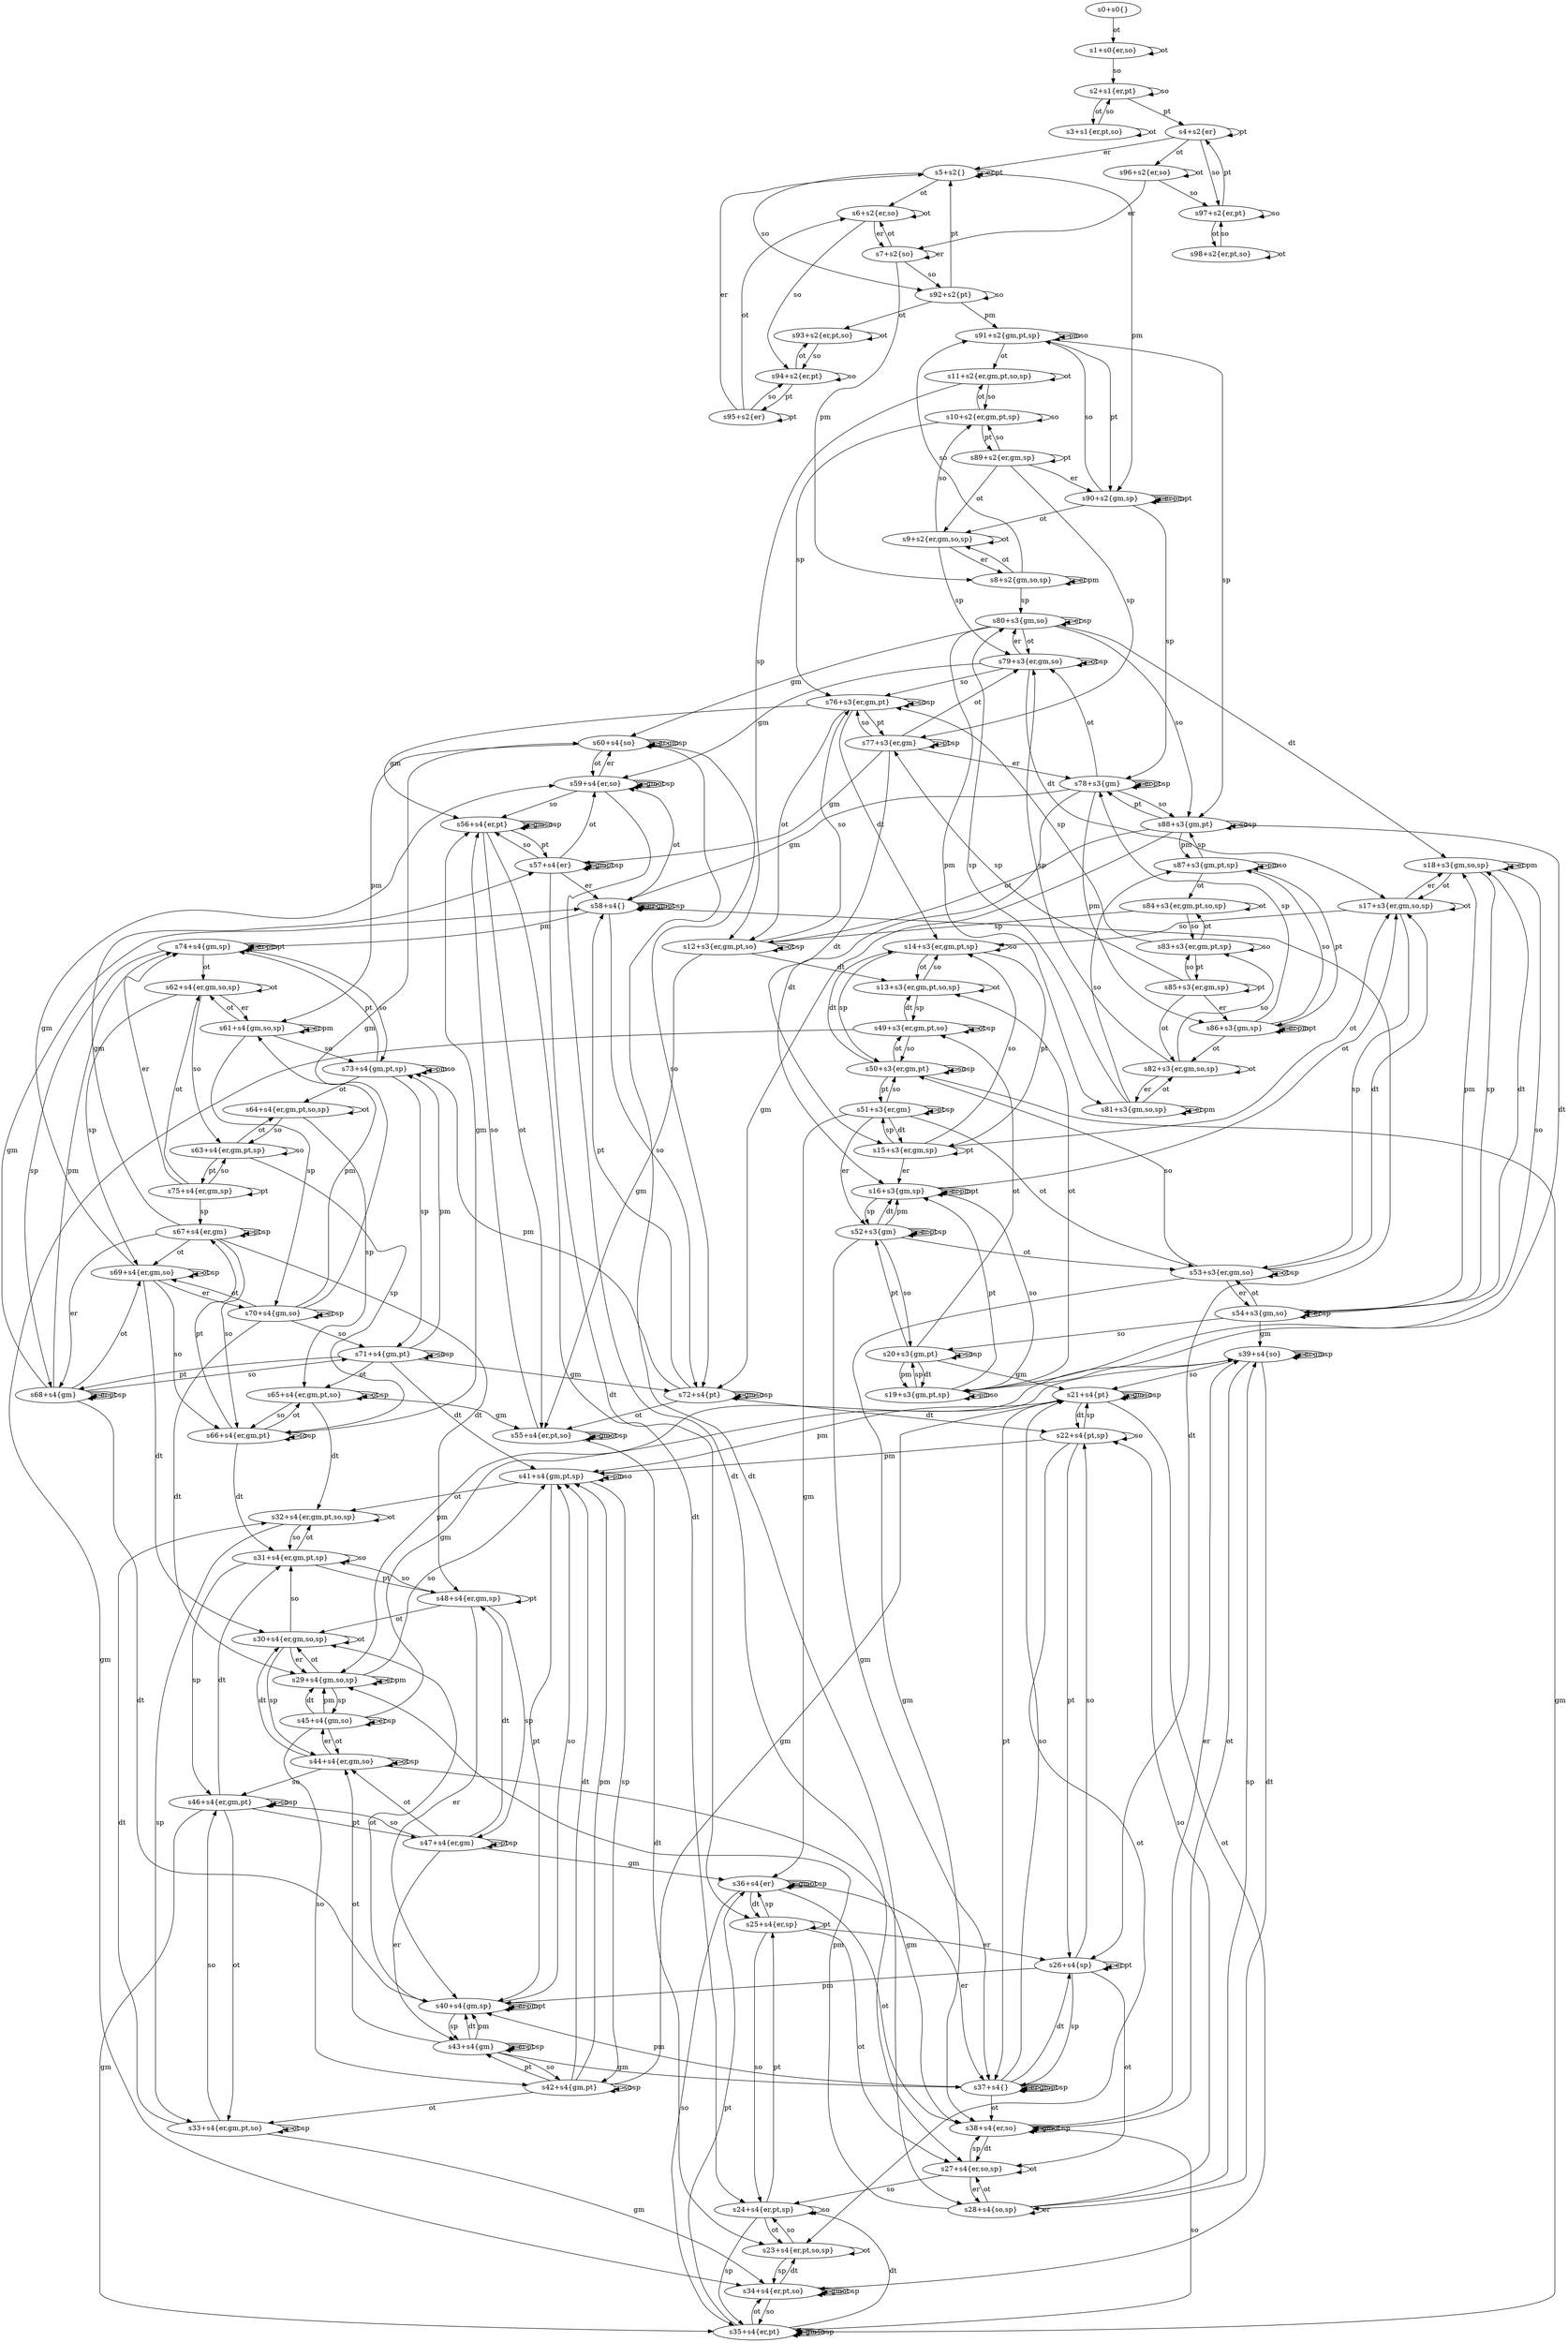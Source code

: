 digraph DCRGraph{
node [shape=ellipse, width=.25, height=.25]; 
"s0+s0" [ label = "s0+s0{}"]; 
"s1+s0" [ label = "s1+s0{er,so}"]; 
"s2+s1" [ label = "s2+s1{er,pt}"]; 
"s3+s1" [ label = "s3+s1{er,pt,so}"]; 
"s4+s2" [ label = "s4+s2{er}"]; 
"s5+s2" [ label = "s5+s2{}"]; 
"s6+s2" [ label = "s6+s2{er,so}"]; 
"s7+s2" [ label = "s7+s2{so}"]; 
"s8+s2" [ label = "s8+s2{gm,so,sp}"]; 
"s9+s2" [ label = "s9+s2{er,gm,so,sp}"]; 
"s10+s2" [ label = "s10+s2{er,gm,pt,sp}"]; 
"s11+s2" [ label = "s11+s2{er,gm,pt,so,sp}"]; 
"s12+s3" [ label = "s12+s3{er,gm,pt,so}"]; 
"s13+s3" [ label = "s13+s3{er,gm,pt,so,sp}"]; 
"s14+s3" [ label = "s14+s3{er,gm,pt,sp}"]; 
"s15+s3" [ label = "s15+s3{er,gm,sp}"]; 
"s16+s3" [ label = "s16+s3{gm,sp}"]; 
"s17+s3" [ label = "s17+s3{er,gm,so,sp}"]; 
"s18+s3" [ label = "s18+s3{gm,so,sp}"]; 
"s19+s3" [ label = "s19+s3{gm,pt,sp}"]; 
"s20+s3" [ label = "s20+s3{gm,pt}"]; 
"s21+s4" [ label = "s21+s4{pt}"]; 
"s22+s4" [ label = "s22+s4{pt,sp}"]; 
"s23+s4" [ label = "s23+s4{er,pt,so,sp}"]; 
"s24+s4" [ label = "s24+s4{er,pt,sp}"]; 
"s25+s4" [ label = "s25+s4{er,sp}"]; 
"s26+s4" [ label = "s26+s4{sp}"]; 
"s27+s4" [ label = "s27+s4{er,so,sp}"]; 
"s28+s4" [ label = "s28+s4{so,sp}"]; 
"s29+s4" [ label = "s29+s4{gm,so,sp}"]; 
"s30+s4" [ label = "s30+s4{er,gm,so,sp}"]; 
"s31+s4" [ label = "s31+s4{er,gm,pt,sp}"]; 
"s32+s4" [ label = "s32+s4{er,gm,pt,so,sp}"]; 
"s33+s4" [ label = "s33+s4{er,gm,pt,so}"]; 
"s34+s4" [ label = "s34+s4{er,pt,so}"]; 
"s35+s4" [ label = "s35+s4{er,pt}"]; 
"s36+s4" [ label = "s36+s4{er}"]; 
"s37+s4" [ label = "s37+s4{}"]; 
"s38+s4" [ label = "s38+s4{er,so}"]; 
"s39+s4" [ label = "s39+s4{so}"]; 
"s40+s4" [ label = "s40+s4{gm,sp}"]; 
"s41+s4" [ label = "s41+s4{gm,pt,sp}"]; 
"s42+s4" [ label = "s42+s4{gm,pt}"]; 
"s43+s4" [ label = "s43+s4{gm}"]; 
"s44+s4" [ label = "s44+s4{er,gm,so}"]; 
"s45+s4" [ label = "s45+s4{gm,so}"]; 
"s46+s4" [ label = "s46+s4{er,gm,pt}"]; 
"s47+s4" [ label = "s47+s4{er,gm}"]; 
"s48+s4" [ label = "s48+s4{er,gm,sp}"]; 
"s49+s3" [ label = "s49+s3{er,gm,pt,so}"]; 
"s50+s3" [ label = "s50+s3{er,gm,pt}"]; 
"s51+s3" [ label = "s51+s3{er,gm}"]; 
"s52+s3" [ label = "s52+s3{gm}"]; 
"s53+s3" [ label = "s53+s3{er,gm,so}"]; 
"s54+s3" [ label = "s54+s3{gm,so}"]; 
"s55+s4" [ label = "s55+s4{er,pt,so}"]; 
"s56+s4" [ label = "s56+s4{er,pt}"]; 
"s57+s4" [ label = "s57+s4{er}"]; 
"s58+s4" [ label = "s58+s4{}"]; 
"s59+s4" [ label = "s59+s4{er,so}"]; 
"s60+s4" [ label = "s60+s4{so}"]; 
"s61+s4" [ label = "s61+s4{gm,so,sp}"]; 
"s62+s4" [ label = "s62+s4{er,gm,so,sp}"]; 
"s63+s4" [ label = "s63+s4{er,gm,pt,sp}"]; 
"s64+s4" [ label = "s64+s4{er,gm,pt,so,sp}"]; 
"s65+s4" [ label = "s65+s4{er,gm,pt,so}"]; 
"s66+s4" [ label = "s66+s4{er,gm,pt}"]; 
"s67+s4" [ label = "s67+s4{er,gm}"]; 
"s68+s4" [ label = "s68+s4{gm}"]; 
"s69+s4" [ label = "s69+s4{er,gm,so}"]; 
"s70+s4" [ label = "s70+s4{gm,so}"]; 
"s71+s4" [ label = "s71+s4{gm,pt}"]; 
"s72+s4" [ label = "s72+s4{pt}"]; 
"s73+s4" [ label = "s73+s4{gm,pt,sp}"]; 
"s74+s4" [ label = "s74+s4{gm,sp}"]; 
"s75+s4" [ label = "s75+s4{er,gm,sp}"]; 
"s76+s3" [ label = "s76+s3{er,gm,pt}"]; 
"s77+s3" [ label = "s77+s3{er,gm}"]; 
"s78+s3" [ label = "s78+s3{gm}"]; 
"s79+s3" [ label = "s79+s3{er,gm,so}"]; 
"s80+s3" [ label = "s80+s3{gm,so}"]; 
"s81+s3" [ label = "s81+s3{gm,so,sp}"]; 
"s82+s3" [ label = "s82+s3{er,gm,so,sp}"]; 
"s83+s3" [ label = "s83+s3{er,gm,pt,sp}"]; 
"s84+s3" [ label = "s84+s3{er,gm,pt,so,sp}"]; 
"s85+s3" [ label = "s85+s3{er,gm,sp}"]; 
"s86+s3" [ label = "s86+s3{gm,sp}"]; 
"s87+s3" [ label = "s87+s3{gm,pt,sp}"]; 
"s88+s3" [ label = "s88+s3{gm,pt}"]; 
"s89+s2" [ label = "s89+s2{er,gm,sp}"]; 
"s90+s2" [ label = "s90+s2{gm,sp}"]; 
"s91+s2" [ label = "s91+s2{gm,pt,sp}"]; 
"s92+s2" [ label = "s92+s2{pt}"]; 
"s93+s2" [ label = "s93+s2{er,pt,so}"]; 
"s94+s2" [ label = "s94+s2{er,pt}"]; 
"s95+s2" [ label = "s95+s2{er}"]; 
"s96+s2" [ label = "s96+s2{er,so}"]; 
"s97+s2" [ label = "s97+s2{er,pt}"]; 
"s98+s2" [ label = "s98+s2{er,pt,so}"]; 
"s0+s0" -> "s1+s0"[label = "ot"]; 
"s1+s0" -> "s1+s0"[label = "ot"]; 
"s1+s0" -> "s2+s1"[label = "so"]; 
"s2+s1" -> "s3+s1"[label = "ot"]; 
"s2+s1" -> "s4+s2"[label = "pt"]; 
"s2+s1" -> "s2+s1"[label = "so"]; 
"s3+s1" -> "s3+s1"[label = "ot"]; 
"s3+s1" -> "s2+s1"[label = "so"]; 
"s4+s2" -> "s5+s2"[label = "er"]; 
"s4+s2" -> "s96+s2"[label = "ot"]; 
"s4+s2" -> "s4+s2"[label = "pt"]; 
"s4+s2" -> "s97+s2"[label = "so"]; 
"s5+s2" -> "s5+s2"[label = "er"]; 
"s5+s2" -> "s6+s2"[label = "ot"]; 
"s5+s2" -> "s90+s2"[label = "pm"]; 
"s5+s2" -> "s5+s2"[label = "pt"]; 
"s5+s2" -> "s92+s2"[label = "so"]; 
"s6+s2" -> "s7+s2"[label = "er"]; 
"s6+s2" -> "s6+s2"[label = "ot"]; 
"s6+s2" -> "s94+s2"[label = "so"]; 
"s7+s2" -> "s7+s2"[label = "er"]; 
"s7+s2" -> "s6+s2"[label = "ot"]; 
"s7+s2" -> "s8+s2"[label = "pm"]; 
"s7+s2" -> "s92+s2"[label = "so"]; 
"s8+s2" -> "s8+s2"[label = "er"]; 
"s8+s2" -> "s9+s2"[label = "ot"]; 
"s8+s2" -> "s8+s2"[label = "pm"]; 
"s8+s2" -> "s91+s2"[label = "so"]; 
"s8+s2" -> "s80+s3"[label = "sp"]; 
"s9+s2" -> "s8+s2"[label = "er"]; 
"s9+s2" -> "s9+s2"[label = "ot"]; 
"s9+s2" -> "s10+s2"[label = "so"]; 
"s9+s2" -> "s79+s3"[label = "sp"]; 
"s10+s2" -> "s11+s2"[label = "ot"]; 
"s10+s2" -> "s89+s2"[label = "pt"]; 
"s10+s2" -> "s10+s2"[label = "so"]; 
"s10+s2" -> "s76+s3"[label = "sp"]; 
"s11+s2" -> "s11+s2"[label = "ot"]; 
"s11+s2" -> "s10+s2"[label = "so"]; 
"s11+s2" -> "s12+s3"[label = "sp"]; 
"s12+s3" -> "s13+s3"[label = "dt"]; 
"s12+s3" -> "s55+s4"[label = "gm"]; 
"s12+s3" -> "s12+s3"[label = "ot"]; 
"s12+s3" -> "s76+s3"[label = "so"]; 
"s12+s3" -> "s12+s3"[label = "sp"]; 
"s13+s3" -> "s13+s3"[label = "ot"]; 
"s13+s3" -> "s14+s3"[label = "so"]; 
"s13+s3" -> "s49+s3"[label = "sp"]; 
"s14+s3" -> "s13+s3"[label = "ot"]; 
"s14+s3" -> "s15+s3"[label = "pt"]; 
"s14+s3" -> "s14+s3"[label = "so"]; 
"s14+s3" -> "s50+s3"[label = "sp"]; 
"s15+s3" -> "s16+s3"[label = "er"]; 
"s15+s3" -> "s17+s3"[label = "ot"]; 
"s15+s3" -> "s15+s3"[label = "pt"]; 
"s15+s3" -> "s14+s3"[label = "so"]; 
"s15+s3" -> "s51+s3"[label = "sp"]; 
"s16+s3" -> "s16+s3"[label = "er"]; 
"s16+s3" -> "s17+s3"[label = "ot"]; 
"s16+s3" -> "s16+s3"[label = "pm"]; 
"s16+s3" -> "s16+s3"[label = "pt"]; 
"s16+s3" -> "s19+s3"[label = "so"]; 
"s16+s3" -> "s52+s3"[label = "sp"]; 
"s17+s3" -> "s18+s3"[label = "er"]; 
"s17+s3" -> "s17+s3"[label = "ot"]; 
"s17+s3" -> "s14+s3"[label = "so"]; 
"s17+s3" -> "s53+s3"[label = "sp"]; 
"s18+s3" -> "s18+s3"[label = "er"]; 
"s18+s3" -> "s17+s3"[label = "ot"]; 
"s18+s3" -> "s18+s3"[label = "pm"]; 
"s18+s3" -> "s19+s3"[label = "so"]; 
"s18+s3" -> "s54+s3"[label = "sp"]; 
"s19+s3" -> "s13+s3"[label = "ot"]; 
"s19+s3" -> "s19+s3"[label = "pm"]; 
"s19+s3" -> "s16+s3"[label = "pt"]; 
"s19+s3" -> "s19+s3"[label = "so"]; 
"s19+s3" -> "s20+s3"[label = "sp"]; 
"s20+s3" -> "s19+s3"[label = "dt"]; 
"s20+s3" -> "s21+s4"[label = "gm"]; 
"s20+s3" -> "s49+s3"[label = "ot"]; 
"s20+s3" -> "s19+s3"[label = "pm"]; 
"s20+s3" -> "s52+s3"[label = "pt"]; 
"s20+s3" -> "s20+s3"[label = "so"]; 
"s20+s3" -> "s20+s3"[label = "sp"]; 
"s21+s4" -> "s22+s4"[label = "dt"]; 
"s21+s4" -> "s21+s4"[label = "gm"]; 
"s21+s4" -> "s34+s4"[label = "ot"]; 
"s21+s4" -> "s41+s4"[label = "pm"]; 
"s21+s4" -> "s37+s4"[label = "pt"]; 
"s21+s4" -> "s21+s4"[label = "so"]; 
"s21+s4" -> "s21+s4"[label = "sp"]; 
"s22+s4" -> "s23+s4"[label = "ot"]; 
"s22+s4" -> "s41+s4"[label = "pm"]; 
"s22+s4" -> "s26+s4"[label = "pt"]; 
"s22+s4" -> "s22+s4"[label = "so"]; 
"s22+s4" -> "s21+s4"[label = "sp"]; 
"s23+s4" -> "s23+s4"[label = "ot"]; 
"s23+s4" -> "s24+s4"[label = "so"]; 
"s23+s4" -> "s34+s4"[label = "sp"]; 
"s24+s4" -> "s23+s4"[label = "ot"]; 
"s24+s4" -> "s25+s4"[label = "pt"]; 
"s24+s4" -> "s24+s4"[label = "so"]; 
"s24+s4" -> "s35+s4"[label = "sp"]; 
"s25+s4" -> "s26+s4"[label = "er"]; 
"s25+s4" -> "s27+s4"[label = "ot"]; 
"s25+s4" -> "s25+s4"[label = "pt"]; 
"s25+s4" -> "s24+s4"[label = "so"]; 
"s25+s4" -> "s36+s4"[label = "sp"]; 
"s26+s4" -> "s26+s4"[label = "er"]; 
"s26+s4" -> "s27+s4"[label = "ot"]; 
"s26+s4" -> "s40+s4"[label = "pm"]; 
"s26+s4" -> "s26+s4"[label = "pt"]; 
"s26+s4" -> "s22+s4"[label = "so"]; 
"s26+s4" -> "s37+s4"[label = "sp"]; 
"s27+s4" -> "s28+s4"[label = "er"]; 
"s27+s4" -> "s27+s4"[label = "ot"]; 
"s27+s4" -> "s24+s4"[label = "so"]; 
"s27+s4" -> "s38+s4"[label = "sp"]; 
"s28+s4" -> "s28+s4"[label = "er"]; 
"s28+s4" -> "s27+s4"[label = "ot"]; 
"s28+s4" -> "s29+s4"[label = "pm"]; 
"s28+s4" -> "s22+s4"[label = "so"]; 
"s28+s4" -> "s39+s4"[label = "sp"]; 
"s29+s4" -> "s29+s4"[label = "er"]; 
"s29+s4" -> "s30+s4"[label = "ot"]; 
"s29+s4" -> "s29+s4"[label = "pm"]; 
"s29+s4" -> "s41+s4"[label = "so"]; 
"s29+s4" -> "s45+s4"[label = "sp"]; 
"s30+s4" -> "s29+s4"[label = "er"]; 
"s30+s4" -> "s30+s4"[label = "ot"]; 
"s30+s4" -> "s31+s4"[label = "so"]; 
"s30+s4" -> "s44+s4"[label = "sp"]; 
"s31+s4" -> "s32+s4"[label = "ot"]; 
"s31+s4" -> "s48+s4"[label = "pt"]; 
"s31+s4" -> "s31+s4"[label = "so"]; 
"s31+s4" -> "s46+s4"[label = "sp"]; 
"s32+s4" -> "s32+s4"[label = "ot"]; 
"s32+s4" -> "s31+s4"[label = "so"]; 
"s32+s4" -> "s33+s4"[label = "sp"]; 
"s33+s4" -> "s32+s4"[label = "dt"]; 
"s33+s4" -> "s34+s4"[label = "gm"]; 
"s33+s4" -> "s33+s4"[label = "ot"]; 
"s33+s4" -> "s46+s4"[label = "so"]; 
"s33+s4" -> "s33+s4"[label = "sp"]; 
"s34+s4" -> "s23+s4"[label = "dt"]; 
"s34+s4" -> "s34+s4"[label = "gm"]; 
"s34+s4" -> "s34+s4"[label = "ot"]; 
"s34+s4" -> "s35+s4"[label = "so"]; 
"s34+s4" -> "s34+s4"[label = "sp"]; 
"s35+s4" -> "s24+s4"[label = "dt"]; 
"s35+s4" -> "s35+s4"[label = "gm"]; 
"s35+s4" -> "s34+s4"[label = "ot"]; 
"s35+s4" -> "s36+s4"[label = "pt"]; 
"s35+s4" -> "s35+s4"[label = "so"]; 
"s35+s4" -> "s35+s4"[label = "sp"]; 
"s36+s4" -> "s25+s4"[label = "dt"]; 
"s36+s4" -> "s37+s4"[label = "er"]; 
"s36+s4" -> "s36+s4"[label = "gm"]; 
"s36+s4" -> "s38+s4"[label = "ot"]; 
"s36+s4" -> "s36+s4"[label = "pt"]; 
"s36+s4" -> "s35+s4"[label = "so"]; 
"s36+s4" -> "s36+s4"[label = "sp"]; 
"s37+s4" -> "s26+s4"[label = "dt"]; 
"s37+s4" -> "s37+s4"[label = "er"]; 
"s37+s4" -> "s37+s4"[label = "gm"]; 
"s37+s4" -> "s38+s4"[label = "ot"]; 
"s37+s4" -> "s40+s4"[label = "pm"]; 
"s37+s4" -> "s37+s4"[label = "pt"]; 
"s37+s4" -> "s21+s4"[label = "so"]; 
"s37+s4" -> "s37+s4"[label = "sp"]; 
"s38+s4" -> "s27+s4"[label = "dt"]; 
"s38+s4" -> "s39+s4"[label = "er"]; 
"s38+s4" -> "s38+s4"[label = "gm"]; 
"s38+s4" -> "s38+s4"[label = "ot"]; 
"s38+s4" -> "s35+s4"[label = "so"]; 
"s38+s4" -> "s38+s4"[label = "sp"]; 
"s39+s4" -> "s28+s4"[label = "dt"]; 
"s39+s4" -> "s39+s4"[label = "er"]; 
"s39+s4" -> "s39+s4"[label = "gm"]; 
"s39+s4" -> "s38+s4"[label = "ot"]; 
"s39+s4" -> "s29+s4"[label = "pm"]; 
"s39+s4" -> "s21+s4"[label = "so"]; 
"s39+s4" -> "s39+s4"[label = "sp"]; 
"s40+s4" -> "s40+s4"[label = "er"]; 
"s40+s4" -> "s30+s4"[label = "ot"]; 
"s40+s4" -> "s40+s4"[label = "pm"]; 
"s40+s4" -> "s40+s4"[label = "pt"]; 
"s40+s4" -> "s41+s4"[label = "so"]; 
"s40+s4" -> "s43+s4"[label = "sp"]; 
"s41+s4" -> "s32+s4"[label = "ot"]; 
"s41+s4" -> "s41+s4"[label = "pm"]; 
"s41+s4" -> "s40+s4"[label = "pt"]; 
"s41+s4" -> "s41+s4"[label = "so"]; 
"s41+s4" -> "s42+s4"[label = "sp"]; 
"s42+s4" -> "s41+s4"[label = "dt"]; 
"s42+s4" -> "s21+s4"[label = "gm"]; 
"s42+s4" -> "s33+s4"[label = "ot"]; 
"s42+s4" -> "s41+s4"[label = "pm"]; 
"s42+s4" -> "s43+s4"[label = "pt"]; 
"s42+s4" -> "s42+s4"[label = "so"]; 
"s42+s4" -> "s42+s4"[label = "sp"]; 
"s43+s4" -> "s40+s4"[label = "dt"]; 
"s43+s4" -> "s43+s4"[label = "er"]; 
"s43+s4" -> "s37+s4"[label = "gm"]; 
"s43+s4" -> "s44+s4"[label = "ot"]; 
"s43+s4" -> "s40+s4"[label = "pm"]; 
"s43+s4" -> "s43+s4"[label = "pt"]; 
"s43+s4" -> "s42+s4"[label = "so"]; 
"s43+s4" -> "s43+s4"[label = "sp"]; 
"s44+s4" -> "s30+s4"[label = "dt"]; 
"s44+s4" -> "s45+s4"[label = "er"]; 
"s44+s4" -> "s38+s4"[label = "gm"]; 
"s44+s4" -> "s44+s4"[label = "ot"]; 
"s44+s4" -> "s46+s4"[label = "so"]; 
"s44+s4" -> "s44+s4"[label = "sp"]; 
"s45+s4" -> "s29+s4"[label = "dt"]; 
"s45+s4" -> "s45+s4"[label = "er"]; 
"s45+s4" -> "s39+s4"[label = "gm"]; 
"s45+s4" -> "s44+s4"[label = "ot"]; 
"s45+s4" -> "s29+s4"[label = "pm"]; 
"s45+s4" -> "s42+s4"[label = "so"]; 
"s45+s4" -> "s45+s4"[label = "sp"]; 
"s46+s4" -> "s31+s4"[label = "dt"]; 
"s46+s4" -> "s35+s4"[label = "gm"]; 
"s46+s4" -> "s33+s4"[label = "ot"]; 
"s46+s4" -> "s47+s4"[label = "pt"]; 
"s46+s4" -> "s46+s4"[label = "so"]; 
"s46+s4" -> "s46+s4"[label = "sp"]; 
"s47+s4" -> "s48+s4"[label = "dt"]; 
"s47+s4" -> "s43+s4"[label = "er"]; 
"s47+s4" -> "s36+s4"[label = "gm"]; 
"s47+s4" -> "s44+s4"[label = "ot"]; 
"s47+s4" -> "s47+s4"[label = "pt"]; 
"s47+s4" -> "s46+s4"[label = "so"]; 
"s47+s4" -> "s47+s4"[label = "sp"]; 
"s48+s4" -> "s40+s4"[label = "er"]; 
"s48+s4" -> "s30+s4"[label = "ot"]; 
"s48+s4" -> "s48+s4"[label = "pt"]; 
"s48+s4" -> "s31+s4"[label = "so"]; 
"s48+s4" -> "s47+s4"[label = "sp"]; 
"s49+s3" -> "s13+s3"[label = "dt"]; 
"s49+s3" -> "s34+s4"[label = "gm"]; 
"s49+s3" -> "s49+s3"[label = "ot"]; 
"s49+s3" -> "s50+s3"[label = "so"]; 
"s49+s3" -> "s49+s3"[label = "sp"]; 
"s50+s3" -> "s14+s3"[label = "dt"]; 
"s50+s3" -> "s35+s4"[label = "gm"]; 
"s50+s3" -> "s49+s3"[label = "ot"]; 
"s50+s3" -> "s51+s3"[label = "pt"]; 
"s50+s3" -> "s50+s3"[label = "so"]; 
"s50+s3" -> "s50+s3"[label = "sp"]; 
"s51+s3" -> "s15+s3"[label = "dt"]; 
"s51+s3" -> "s52+s3"[label = "er"]; 
"s51+s3" -> "s36+s4"[label = "gm"]; 
"s51+s3" -> "s53+s3"[label = "ot"]; 
"s51+s3" -> "s51+s3"[label = "pt"]; 
"s51+s3" -> "s50+s3"[label = "so"]; 
"s51+s3" -> "s51+s3"[label = "sp"]; 
"s52+s3" -> "s16+s3"[label = "dt"]; 
"s52+s3" -> "s52+s3"[label = "er"]; 
"s52+s3" -> "s37+s4"[label = "gm"]; 
"s52+s3" -> "s53+s3"[label = "ot"]; 
"s52+s3" -> "s16+s3"[label = "pm"]; 
"s52+s3" -> "s52+s3"[label = "pt"]; 
"s52+s3" -> "s20+s3"[label = "so"]; 
"s52+s3" -> "s52+s3"[label = "sp"]; 
"s53+s3" -> "s17+s3"[label = "dt"]; 
"s53+s3" -> "s54+s3"[label = "er"]; 
"s53+s3" -> "s38+s4"[label = "gm"]; 
"s53+s3" -> "s53+s3"[label = "ot"]; 
"s53+s3" -> "s50+s3"[label = "so"]; 
"s53+s3" -> "s53+s3"[label = "sp"]; 
"s54+s3" -> "s18+s3"[label = "dt"]; 
"s54+s3" -> "s54+s3"[label = "er"]; 
"s54+s3" -> "s39+s4"[label = "gm"]; 
"s54+s3" -> "s53+s3"[label = "ot"]; 
"s54+s3" -> "s18+s3"[label = "pm"]; 
"s54+s3" -> "s20+s3"[label = "so"]; 
"s54+s3" -> "s54+s3"[label = "sp"]; 
"s55+s4" -> "s23+s4"[label = "dt"]; 
"s55+s4" -> "s55+s4"[label = "gm"]; 
"s55+s4" -> "s55+s4"[label = "ot"]; 
"s55+s4" -> "s56+s4"[label = "so"]; 
"s55+s4" -> "s55+s4"[label = "sp"]; 
"s56+s4" -> "s24+s4"[label = "dt"]; 
"s56+s4" -> "s56+s4"[label = "gm"]; 
"s56+s4" -> "s55+s4"[label = "ot"]; 
"s56+s4" -> "s57+s4"[label = "pt"]; 
"s56+s4" -> "s56+s4"[label = "so"]; 
"s56+s4" -> "s56+s4"[label = "sp"]; 
"s57+s4" -> "s25+s4"[label = "dt"]; 
"s57+s4" -> "s58+s4"[label = "er"]; 
"s57+s4" -> "s57+s4"[label = "gm"]; 
"s57+s4" -> "s59+s4"[label = "ot"]; 
"s57+s4" -> "s57+s4"[label = "pt"]; 
"s57+s4" -> "s56+s4"[label = "so"]; 
"s57+s4" -> "s57+s4"[label = "sp"]; 
"s58+s4" -> "s26+s4"[label = "dt"]; 
"s58+s4" -> "s58+s4"[label = "er"]; 
"s58+s4" -> "s58+s4"[label = "gm"]; 
"s58+s4" -> "s59+s4"[label = "ot"]; 
"s58+s4" -> "s74+s4"[label = "pm"]; 
"s58+s4" -> "s58+s4"[label = "pt"]; 
"s58+s4" -> "s72+s4"[label = "so"]; 
"s58+s4" -> "s58+s4"[label = "sp"]; 
"s59+s4" -> "s27+s4"[label = "dt"]; 
"s59+s4" -> "s60+s4"[label = "er"]; 
"s59+s4" -> "s59+s4"[label = "gm"]; 
"s59+s4" -> "s59+s4"[label = "ot"]; 
"s59+s4" -> "s56+s4"[label = "so"]; 
"s59+s4" -> "s59+s4"[label = "sp"]; 
"s60+s4" -> "s28+s4"[label = "dt"]; 
"s60+s4" -> "s60+s4"[label = "er"]; 
"s60+s4" -> "s60+s4"[label = "gm"]; 
"s60+s4" -> "s59+s4"[label = "ot"]; 
"s60+s4" -> "s61+s4"[label = "pm"]; 
"s60+s4" -> "s72+s4"[label = "so"]; 
"s60+s4" -> "s60+s4"[label = "sp"]; 
"s61+s4" -> "s61+s4"[label = "er"]; 
"s61+s4" -> "s62+s4"[label = "ot"]; 
"s61+s4" -> "s61+s4"[label = "pm"]; 
"s61+s4" -> "s73+s4"[label = "so"]; 
"s61+s4" -> "s70+s4"[label = "sp"]; 
"s62+s4" -> "s61+s4"[label = "er"]; 
"s62+s4" -> "s62+s4"[label = "ot"]; 
"s62+s4" -> "s63+s4"[label = "so"]; 
"s62+s4" -> "s69+s4"[label = "sp"]; 
"s63+s4" -> "s64+s4"[label = "ot"]; 
"s63+s4" -> "s75+s4"[label = "pt"]; 
"s63+s4" -> "s63+s4"[label = "so"]; 
"s63+s4" -> "s66+s4"[label = "sp"]; 
"s64+s4" -> "s64+s4"[label = "ot"]; 
"s64+s4" -> "s63+s4"[label = "so"]; 
"s64+s4" -> "s65+s4"[label = "sp"]; 
"s65+s4" -> "s32+s4"[label = "dt"]; 
"s65+s4" -> "s55+s4"[label = "gm"]; 
"s65+s4" -> "s65+s4"[label = "ot"]; 
"s65+s4" -> "s66+s4"[label = "so"]; 
"s65+s4" -> "s65+s4"[label = "sp"]; 
"s66+s4" -> "s31+s4"[label = "dt"]; 
"s66+s4" -> "s56+s4"[label = "gm"]; 
"s66+s4" -> "s65+s4"[label = "ot"]; 
"s66+s4" -> "s67+s4"[label = "pt"]; 
"s66+s4" -> "s66+s4"[label = "so"]; 
"s66+s4" -> "s66+s4"[label = "sp"]; 
"s67+s4" -> "s48+s4"[label = "dt"]; 
"s67+s4" -> "s68+s4"[label = "er"]; 
"s67+s4" -> "s57+s4"[label = "gm"]; 
"s67+s4" -> "s69+s4"[label = "ot"]; 
"s67+s4" -> "s67+s4"[label = "pt"]; 
"s67+s4" -> "s66+s4"[label = "so"]; 
"s67+s4" -> "s67+s4"[label = "sp"]; 
"s68+s4" -> "s40+s4"[label = "dt"]; 
"s68+s4" -> "s68+s4"[label = "er"]; 
"s68+s4" -> "s58+s4"[label = "gm"]; 
"s68+s4" -> "s69+s4"[label = "ot"]; 
"s68+s4" -> "s74+s4"[label = "pm"]; 
"s68+s4" -> "s68+s4"[label = "pt"]; 
"s68+s4" -> "s71+s4"[label = "so"]; 
"s68+s4" -> "s68+s4"[label = "sp"]; 
"s69+s4" -> "s30+s4"[label = "dt"]; 
"s69+s4" -> "s70+s4"[label = "er"]; 
"s69+s4" -> "s59+s4"[label = "gm"]; 
"s69+s4" -> "s69+s4"[label = "ot"]; 
"s69+s4" -> "s66+s4"[label = "so"]; 
"s69+s4" -> "s69+s4"[label = "sp"]; 
"s70+s4" -> "s29+s4"[label = "dt"]; 
"s70+s4" -> "s70+s4"[label = "er"]; 
"s70+s4" -> "s60+s4"[label = "gm"]; 
"s70+s4" -> "s69+s4"[label = "ot"]; 
"s70+s4" -> "s61+s4"[label = "pm"]; 
"s70+s4" -> "s71+s4"[label = "so"]; 
"s70+s4" -> "s70+s4"[label = "sp"]; 
"s71+s4" -> "s41+s4"[label = "dt"]; 
"s71+s4" -> "s72+s4"[label = "gm"]; 
"s71+s4" -> "s65+s4"[label = "ot"]; 
"s71+s4" -> "s73+s4"[label = "pm"]; 
"s71+s4" -> "s68+s4"[label = "pt"]; 
"s71+s4" -> "s71+s4"[label = "so"]; 
"s71+s4" -> "s71+s4"[label = "sp"]; 
"s72+s4" -> "s22+s4"[label = "dt"]; 
"s72+s4" -> "s72+s4"[label = "gm"]; 
"s72+s4" -> "s55+s4"[label = "ot"]; 
"s72+s4" -> "s73+s4"[label = "pm"]; 
"s72+s4" -> "s58+s4"[label = "pt"]; 
"s72+s4" -> "s72+s4"[label = "so"]; 
"s72+s4" -> "s72+s4"[label = "sp"]; 
"s73+s4" -> "s64+s4"[label = "ot"]; 
"s73+s4" -> "s73+s4"[label = "pm"]; 
"s73+s4" -> "s74+s4"[label = "pt"]; 
"s73+s4" -> "s73+s4"[label = "so"]; 
"s73+s4" -> "s71+s4"[label = "sp"]; 
"s74+s4" -> "s74+s4"[label = "er"]; 
"s74+s4" -> "s62+s4"[label = "ot"]; 
"s74+s4" -> "s74+s4"[label = "pm"]; 
"s74+s4" -> "s74+s4"[label = "pt"]; 
"s74+s4" -> "s73+s4"[label = "so"]; 
"s74+s4" -> "s68+s4"[label = "sp"]; 
"s75+s4" -> "s74+s4"[label = "er"]; 
"s75+s4" -> "s62+s4"[label = "ot"]; 
"s75+s4" -> "s75+s4"[label = "pt"]; 
"s75+s4" -> "s63+s4"[label = "so"]; 
"s75+s4" -> "s67+s4"[label = "sp"]; 
"s76+s3" -> "s14+s3"[label = "dt"]; 
"s76+s3" -> "s56+s4"[label = "gm"]; 
"s76+s3" -> "s12+s3"[label = "ot"]; 
"s76+s3" -> "s77+s3"[label = "pt"]; 
"s76+s3" -> "s76+s3"[label = "so"]; 
"s76+s3" -> "s76+s3"[label = "sp"]; 
"s77+s3" -> "s15+s3"[label = "dt"]; 
"s77+s3" -> "s78+s3"[label = "er"]; 
"s77+s3" -> "s57+s4"[label = "gm"]; 
"s77+s3" -> "s79+s3"[label = "ot"]; 
"s77+s3" -> "s77+s3"[label = "pt"]; 
"s77+s3" -> "s76+s3"[label = "so"]; 
"s77+s3" -> "s77+s3"[label = "sp"]; 
"s78+s3" -> "s16+s3"[label = "dt"]; 
"s78+s3" -> "s78+s3"[label = "er"]; 
"s78+s3" -> "s58+s4"[label = "gm"]; 
"s78+s3" -> "s79+s3"[label = "ot"]; 
"s78+s3" -> "s86+s3"[label = "pm"]; 
"s78+s3" -> "s78+s3"[label = "pt"]; 
"s78+s3" -> "s88+s3"[label = "so"]; 
"s78+s3" -> "s78+s3"[label = "sp"]; 
"s79+s3" -> "s17+s3"[label = "dt"]; 
"s79+s3" -> "s80+s3"[label = "er"]; 
"s79+s3" -> "s59+s4"[label = "gm"]; 
"s79+s3" -> "s79+s3"[label = "ot"]; 
"s79+s3" -> "s76+s3"[label = "so"]; 
"s79+s3" -> "s79+s3"[label = "sp"]; 
"s80+s3" -> "s18+s3"[label = "dt"]; 
"s80+s3" -> "s80+s3"[label = "er"]; 
"s80+s3" -> "s60+s4"[label = "gm"]; 
"s80+s3" -> "s79+s3"[label = "ot"]; 
"s80+s3" -> "s81+s3"[label = "pm"]; 
"s80+s3" -> "s88+s3"[label = "so"]; 
"s80+s3" -> "s80+s3"[label = "sp"]; 
"s81+s3" -> "s81+s3"[label = "er"]; 
"s81+s3" -> "s82+s3"[label = "ot"]; 
"s81+s3" -> "s81+s3"[label = "pm"]; 
"s81+s3" -> "s87+s3"[label = "so"]; 
"s81+s3" -> "s80+s3"[label = "sp"]; 
"s82+s3" -> "s81+s3"[label = "er"]; 
"s82+s3" -> "s82+s3"[label = "ot"]; 
"s82+s3" -> "s83+s3"[label = "so"]; 
"s82+s3" -> "s79+s3"[label = "sp"]; 
"s83+s3" -> "s84+s3"[label = "ot"]; 
"s83+s3" -> "s85+s3"[label = "pt"]; 
"s83+s3" -> "s83+s3"[label = "so"]; 
"s83+s3" -> "s76+s3"[label = "sp"]; 
"s84+s3" -> "s84+s3"[label = "ot"]; 
"s84+s3" -> "s83+s3"[label = "so"]; 
"s84+s3" -> "s12+s3"[label = "sp"]; 
"s85+s3" -> "s86+s3"[label = "er"]; 
"s85+s3" -> "s82+s3"[label = "ot"]; 
"s85+s3" -> "s85+s3"[label = "pt"]; 
"s85+s3" -> "s83+s3"[label = "so"]; 
"s85+s3" -> "s77+s3"[label = "sp"]; 
"s86+s3" -> "s86+s3"[label = "er"]; 
"s86+s3" -> "s82+s3"[label = "ot"]; 
"s86+s3" -> "s86+s3"[label = "pm"]; 
"s86+s3" -> "s86+s3"[label = "pt"]; 
"s86+s3" -> "s87+s3"[label = "so"]; 
"s86+s3" -> "s78+s3"[label = "sp"]; 
"s87+s3" -> "s84+s3"[label = "ot"]; 
"s87+s3" -> "s87+s3"[label = "pm"]; 
"s87+s3" -> "s86+s3"[label = "pt"]; 
"s87+s3" -> "s87+s3"[label = "so"]; 
"s87+s3" -> "s88+s3"[label = "sp"]; 
"s88+s3" -> "s19+s3"[label = "dt"]; 
"s88+s3" -> "s72+s4"[label = "gm"]; 
"s88+s3" -> "s12+s3"[label = "ot"]; 
"s88+s3" -> "s87+s3"[label = "pm"]; 
"s88+s3" -> "s78+s3"[label = "pt"]; 
"s88+s3" -> "s88+s3"[label = "so"]; 
"s88+s3" -> "s88+s3"[label = "sp"]; 
"s89+s2" -> "s90+s2"[label = "er"]; 
"s89+s2" -> "s9+s2"[label = "ot"]; 
"s89+s2" -> "s89+s2"[label = "pt"]; 
"s89+s2" -> "s10+s2"[label = "so"]; 
"s89+s2" -> "s77+s3"[label = "sp"]; 
"s90+s2" -> "s90+s2"[label = "er"]; 
"s90+s2" -> "s9+s2"[label = "ot"]; 
"s90+s2" -> "s90+s2"[label = "pm"]; 
"s90+s2" -> "s90+s2"[label = "pt"]; 
"s90+s2" -> "s91+s2"[label = "so"]; 
"s90+s2" -> "s78+s3"[label = "sp"]; 
"s91+s2" -> "s11+s2"[label = "ot"]; 
"s91+s2" -> "s91+s2"[label = "pm"]; 
"s91+s2" -> "s90+s2"[label = "pt"]; 
"s91+s2" -> "s91+s2"[label = "so"]; 
"s91+s2" -> "s88+s3"[label = "sp"]; 
"s92+s2" -> "s93+s2"[label = "ot"]; 
"s92+s2" -> "s91+s2"[label = "pm"]; 
"s92+s2" -> "s5+s2"[label = "pt"]; 
"s92+s2" -> "s92+s2"[label = "so"]; 
"s93+s2" -> "s93+s2"[label = "ot"]; 
"s93+s2" -> "s94+s2"[label = "so"]; 
"s94+s2" -> "s93+s2"[label = "ot"]; 
"s94+s2" -> "s95+s2"[label = "pt"]; 
"s94+s2" -> "s94+s2"[label = "so"]; 
"s95+s2" -> "s5+s2"[label = "er"]; 
"s95+s2" -> "s6+s2"[label = "ot"]; 
"s95+s2" -> "s95+s2"[label = "pt"]; 
"s95+s2" -> "s94+s2"[label = "so"]; 
"s96+s2" -> "s7+s2"[label = "er"]; 
"s96+s2" -> "s96+s2"[label = "ot"]; 
"s96+s2" -> "s97+s2"[label = "so"]; 
"s97+s2" -> "s98+s2"[label = "ot"]; 
"s97+s2" -> "s4+s2"[label = "pt"]; 
"s97+s2" -> "s97+s2"[label = "so"]; 
"s98+s2" -> "s98+s2"[label = "ot"]; 
"s98+s2" -> "s97+s2"[label = "so"]; 
}